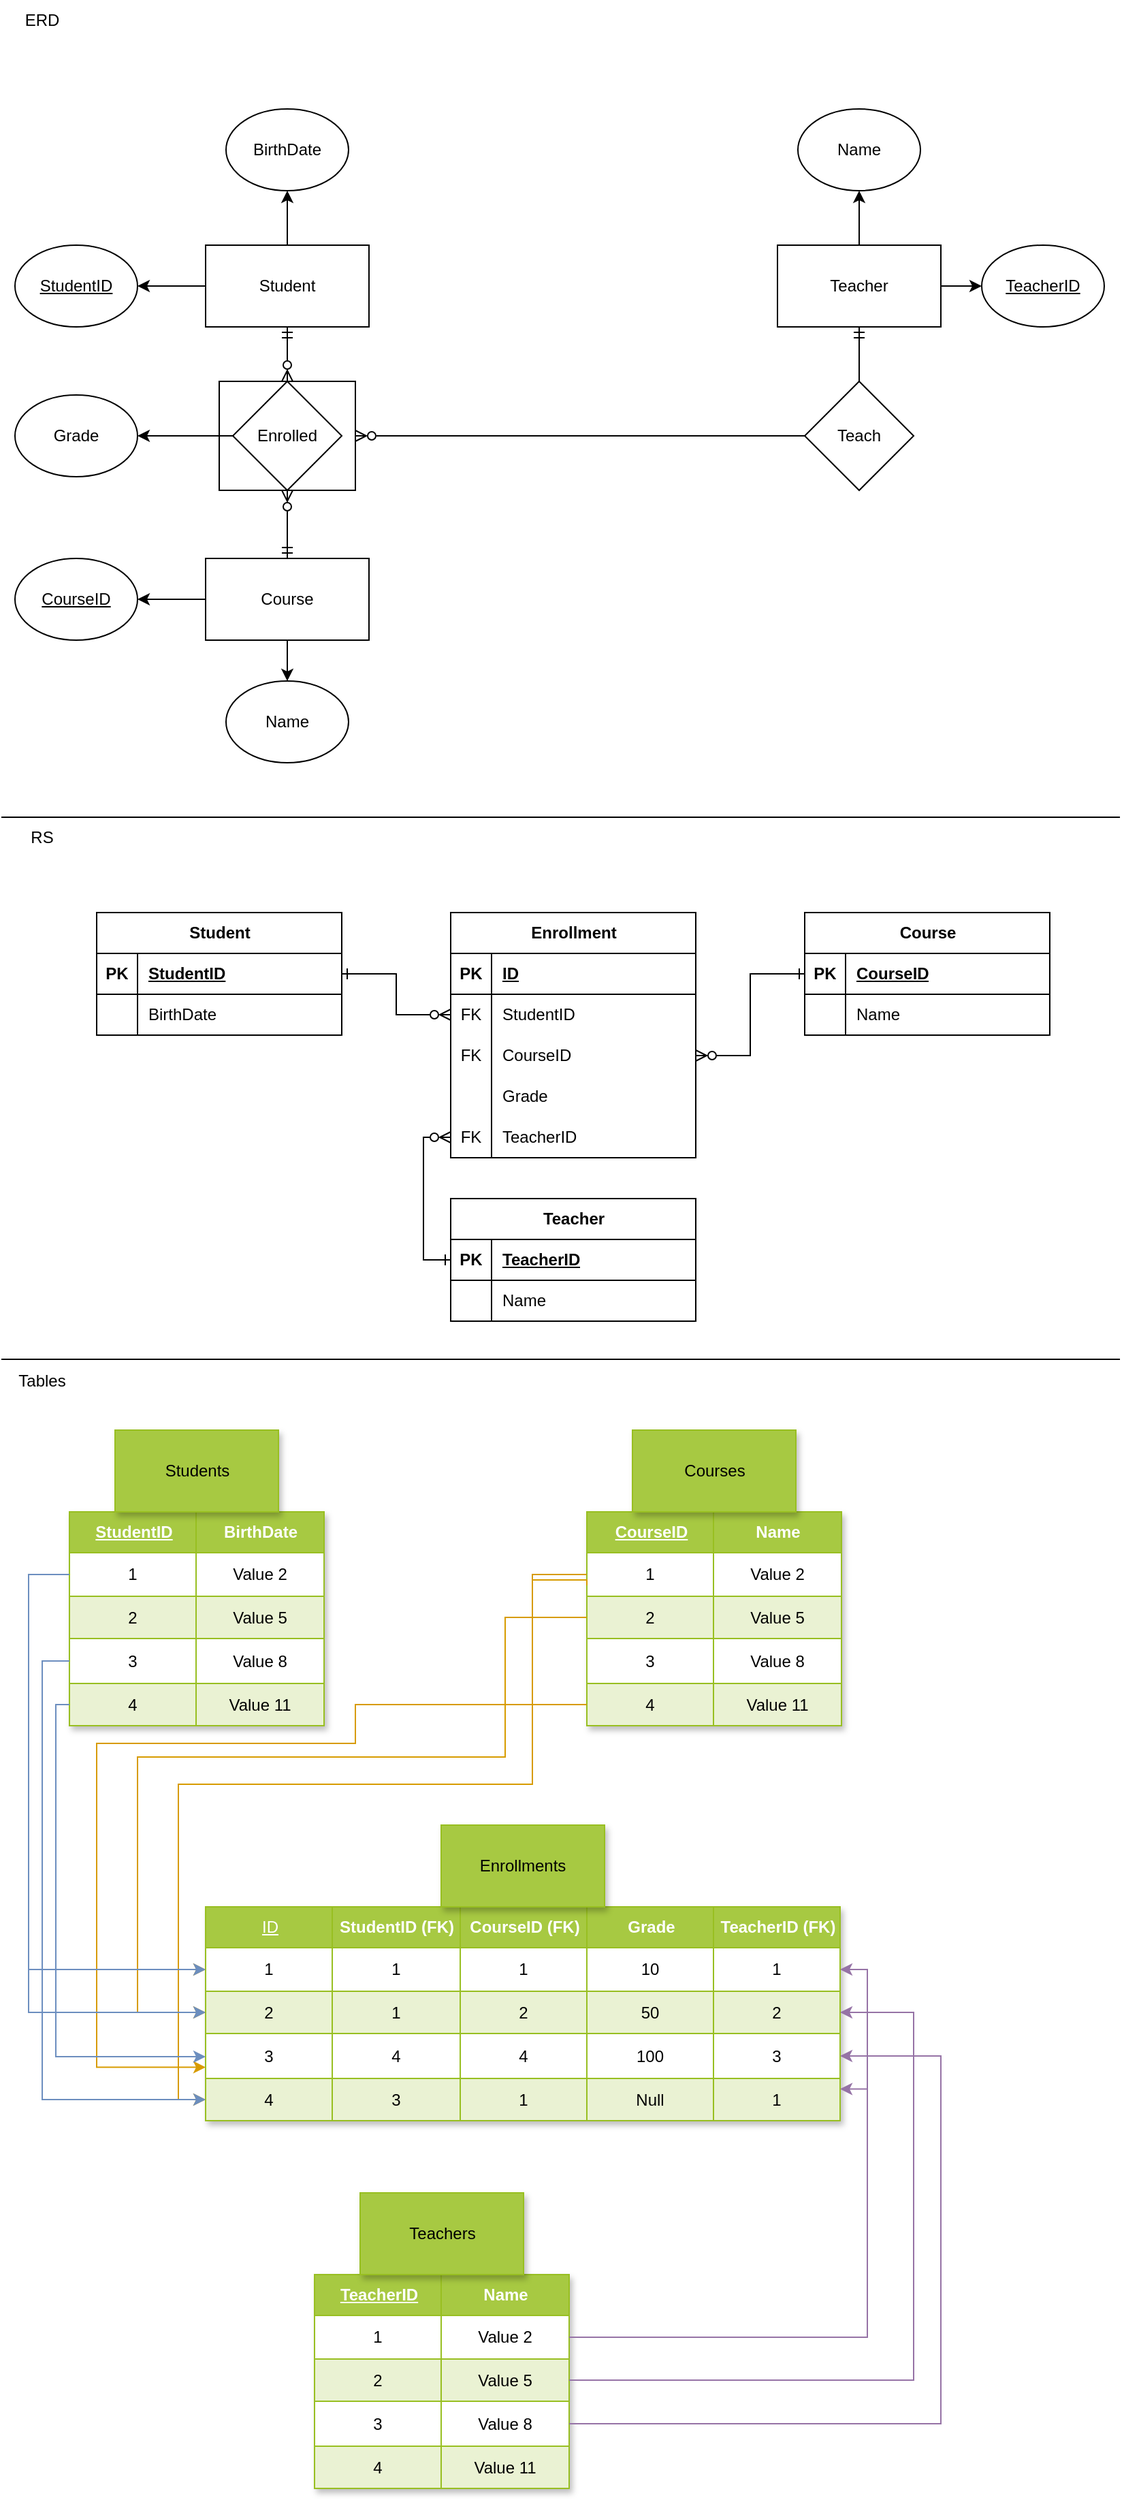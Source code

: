 <mxfile version="24.8.1">
  <diagram name="Page-1" id="i2yK9FljDDNBqTApIz3o">
    <mxGraphModel dx="1750" dy="950" grid="1" gridSize="10" guides="1" tooltips="1" connect="1" arrows="1" fold="1" page="1" pageScale="1" pageWidth="827" pageHeight="1169" math="0" shadow="0">
      <root>
        <mxCell id="0" />
        <mxCell id="1" parent="0" />
        <mxCell id="76QTgGwpYq9l9VvrMHTE-27" value="" style="edgeStyle=orthogonalEdgeStyle;rounded=0;orthogonalLoop=1;jettySize=auto;html=1;endArrow=none;endFill=0;startArrow=ERzeroToMany;startFill=0;" edge="1" parent="1" source="76QTgGwpYq9l9VvrMHTE-22" target="76QTgGwpYq9l9VvrMHTE-26">
          <mxGeometry relative="1" as="geometry" />
        </mxCell>
        <mxCell id="76QTgGwpYq9l9VvrMHTE-22" value="" style="rounded=0;whiteSpace=wrap;html=1;" vertex="1" parent="1">
          <mxGeometry x="160" y="280" width="100" height="80" as="geometry" />
        </mxCell>
        <mxCell id="76QTgGwpYq9l9VvrMHTE-19" value="" style="edgeStyle=orthogonalEdgeStyle;rounded=0;orthogonalLoop=1;jettySize=auto;html=1;endArrow=ERzeroToMany;endFill=0;startArrow=ERmandOne;startFill=0;" edge="1" parent="1" source="76QTgGwpYq9l9VvrMHTE-9" target="76QTgGwpYq9l9VvrMHTE-18">
          <mxGeometry relative="1" as="geometry">
            <Array as="points">
              <mxPoint x="210" y="260" />
              <mxPoint x="210" y="260" />
            </Array>
          </mxGeometry>
        </mxCell>
        <mxCell id="76QTgGwpYq9l9VvrMHTE-30" style="edgeStyle=orthogonalEdgeStyle;rounded=0;orthogonalLoop=1;jettySize=auto;html=1;entryX=0.5;entryY=1;entryDx=0;entryDy=0;" edge="1" parent="1" source="76QTgGwpYq9l9VvrMHTE-9" target="76QTgGwpYq9l9VvrMHTE-29">
          <mxGeometry relative="1" as="geometry" />
        </mxCell>
        <mxCell id="76QTgGwpYq9l9VvrMHTE-32" style="edgeStyle=orthogonalEdgeStyle;rounded=0;orthogonalLoop=1;jettySize=auto;html=1;entryX=1;entryY=0.5;entryDx=0;entryDy=0;" edge="1" parent="1" source="76QTgGwpYq9l9VvrMHTE-9" target="76QTgGwpYq9l9VvrMHTE-31">
          <mxGeometry relative="1" as="geometry" />
        </mxCell>
        <mxCell id="76QTgGwpYq9l9VvrMHTE-9" value="Student" style="rounded=0;whiteSpace=wrap;html=1;" vertex="1" parent="1">
          <mxGeometry x="150" y="180" width="120" height="60" as="geometry" />
        </mxCell>
        <mxCell id="76QTgGwpYq9l9VvrMHTE-10" value="ERD" style="text;html=1;align=center;verticalAlign=middle;whiteSpace=wrap;rounded=0;" vertex="1" parent="1">
          <mxGeometry width="60" height="30" as="geometry" />
        </mxCell>
        <mxCell id="76QTgGwpYq9l9VvrMHTE-38" style="edgeStyle=orthogonalEdgeStyle;rounded=0;orthogonalLoop=1;jettySize=auto;html=1;entryX=0.5;entryY=1;entryDx=0;entryDy=0;" edge="1" parent="1" source="76QTgGwpYq9l9VvrMHTE-15" target="76QTgGwpYq9l9VvrMHTE-37">
          <mxGeometry relative="1" as="geometry" />
        </mxCell>
        <mxCell id="76QTgGwpYq9l9VvrMHTE-40" style="edgeStyle=orthogonalEdgeStyle;rounded=0;orthogonalLoop=1;jettySize=auto;html=1;entryX=0;entryY=0.5;entryDx=0;entryDy=0;" edge="1" parent="1" source="76QTgGwpYq9l9VvrMHTE-15" target="76QTgGwpYq9l9VvrMHTE-39">
          <mxGeometry relative="1" as="geometry" />
        </mxCell>
        <mxCell id="76QTgGwpYq9l9VvrMHTE-15" value="Teacher" style="rounded=0;whiteSpace=wrap;html=1;" vertex="1" parent="1">
          <mxGeometry x="570" y="180" width="120" height="60" as="geometry" />
        </mxCell>
        <mxCell id="76QTgGwpYq9l9VvrMHTE-34" style="edgeStyle=orthogonalEdgeStyle;rounded=0;orthogonalLoop=1;jettySize=auto;html=1;entryX=1;entryY=0.5;entryDx=0;entryDy=0;" edge="1" parent="1" source="76QTgGwpYq9l9VvrMHTE-16" target="76QTgGwpYq9l9VvrMHTE-33">
          <mxGeometry relative="1" as="geometry" />
        </mxCell>
        <mxCell id="76QTgGwpYq9l9VvrMHTE-36" style="edgeStyle=orthogonalEdgeStyle;rounded=0;orthogonalLoop=1;jettySize=auto;html=1;entryX=0.5;entryY=0;entryDx=0;entryDy=0;" edge="1" parent="1" source="76QTgGwpYq9l9VvrMHTE-16" target="76QTgGwpYq9l9VvrMHTE-35">
          <mxGeometry relative="1" as="geometry" />
        </mxCell>
        <mxCell id="76QTgGwpYq9l9VvrMHTE-16" value="Course" style="rounded=0;whiteSpace=wrap;html=1;" vertex="1" parent="1">
          <mxGeometry x="150" y="410" width="120" height="60" as="geometry" />
        </mxCell>
        <mxCell id="76QTgGwpYq9l9VvrMHTE-20" style="edgeStyle=orthogonalEdgeStyle;rounded=0;orthogonalLoop=1;jettySize=auto;html=1;entryX=0.5;entryY=0;entryDx=0;entryDy=0;endArrow=ERmandOne;endFill=0;startArrow=ERzeroToMany;startFill=0;" edge="1" parent="1" source="76QTgGwpYq9l9VvrMHTE-18" target="76QTgGwpYq9l9VvrMHTE-16">
          <mxGeometry relative="1" as="geometry" />
        </mxCell>
        <mxCell id="76QTgGwpYq9l9VvrMHTE-98" style="edgeStyle=orthogonalEdgeStyle;rounded=0;orthogonalLoop=1;jettySize=auto;html=1;entryX=1;entryY=0.5;entryDx=0;entryDy=0;" edge="1" parent="1" source="76QTgGwpYq9l9VvrMHTE-18" target="76QTgGwpYq9l9VvrMHTE-97">
          <mxGeometry relative="1" as="geometry" />
        </mxCell>
        <mxCell id="76QTgGwpYq9l9VvrMHTE-18" value="Enrolled" style="rhombus;whiteSpace=wrap;html=1;rounded=0;shadow=0;perimeterSpacing=0;" vertex="1" parent="1">
          <mxGeometry x="170" y="280" width="80" height="80" as="geometry" />
        </mxCell>
        <mxCell id="76QTgGwpYq9l9VvrMHTE-28" style="edgeStyle=orthogonalEdgeStyle;rounded=0;orthogonalLoop=1;jettySize=auto;html=1;endArrow=ERmandOne;endFill=0;" edge="1" parent="1" source="76QTgGwpYq9l9VvrMHTE-26" target="76QTgGwpYq9l9VvrMHTE-15">
          <mxGeometry relative="1" as="geometry" />
        </mxCell>
        <mxCell id="76QTgGwpYq9l9VvrMHTE-26" value="Teach" style="rhombus;whiteSpace=wrap;html=1;rounded=0;" vertex="1" parent="1">
          <mxGeometry x="590" y="280" width="80" height="80" as="geometry" />
        </mxCell>
        <mxCell id="76QTgGwpYq9l9VvrMHTE-29" value="BirthDate" style="ellipse;whiteSpace=wrap;html=1;" vertex="1" parent="1">
          <mxGeometry x="165" y="80" width="90" height="60" as="geometry" />
        </mxCell>
        <mxCell id="76QTgGwpYq9l9VvrMHTE-31" value="StudentID" style="ellipse;whiteSpace=wrap;html=1;fontStyle=4" vertex="1" parent="1">
          <mxGeometry x="10" y="180" width="90" height="60" as="geometry" />
        </mxCell>
        <mxCell id="76QTgGwpYq9l9VvrMHTE-33" value="CourseID" style="ellipse;whiteSpace=wrap;html=1;fontStyle=4" vertex="1" parent="1">
          <mxGeometry x="10" y="410" width="90" height="60" as="geometry" />
        </mxCell>
        <mxCell id="76QTgGwpYq9l9VvrMHTE-35" value="Name" style="ellipse;whiteSpace=wrap;html=1;" vertex="1" parent="1">
          <mxGeometry x="165" y="500" width="90" height="60" as="geometry" />
        </mxCell>
        <mxCell id="76QTgGwpYq9l9VvrMHTE-37" value="Name" style="ellipse;whiteSpace=wrap;html=1;" vertex="1" parent="1">
          <mxGeometry x="585" y="80" width="90" height="60" as="geometry" />
        </mxCell>
        <mxCell id="76QTgGwpYq9l9VvrMHTE-39" value="TeacherID" style="ellipse;whiteSpace=wrap;html=1;fontStyle=4" vertex="1" parent="1">
          <mxGeometry x="720" y="180" width="90" height="60" as="geometry" />
        </mxCell>
        <mxCell id="76QTgGwpYq9l9VvrMHTE-41" value="" style="endArrow=none;html=1;rounded=0;" edge="1" parent="1">
          <mxGeometry width="50" height="50" relative="1" as="geometry">
            <mxPoint y="600" as="sourcePoint" />
            <mxPoint x="821.524" y="600" as="targetPoint" />
          </mxGeometry>
        </mxCell>
        <mxCell id="76QTgGwpYq9l9VvrMHTE-44" value="RS" style="text;html=1;align=center;verticalAlign=middle;whiteSpace=wrap;rounded=0;" vertex="1" parent="1">
          <mxGeometry y="600" width="60" height="30" as="geometry" />
        </mxCell>
        <mxCell id="76QTgGwpYq9l9VvrMHTE-99" style="edgeStyle=orthogonalEdgeStyle;rounded=0;orthogonalLoop=1;jettySize=auto;html=1;entryX=0;entryY=0.5;entryDx=0;entryDy=0;endArrow=ERzeroToMany;endFill=0;startArrow=ERone;startFill=0;" edge="1" parent="1" source="76QTgGwpYq9l9VvrMHTE-45" target="76QTgGwpYq9l9VvrMHTE-75">
          <mxGeometry relative="1" as="geometry" />
        </mxCell>
        <mxCell id="76QTgGwpYq9l9VvrMHTE-45" value="Student&lt;span style=&quot;color: rgba(0, 0, 0, 0); font-family: monospace; font-size: 0px; font-weight: 400; text-align: start;&quot;&gt;%3CmxGraphModel%3E%3Croot%3E%3CmxCell%20id%3D%220%22%2F%3E%3CmxCell%20id%3D%221%22%20parent%3D%220%22%2F%3E%3CmxCell%20id%3D%222%22%20value%3D%22StudentID%22%20style%3D%22ellipse%3BwhiteSpace%3Dwrap%3Bhtml%3D1%3BfontStyle%3D4%22%20vertex%3D%221%22%20parent%3D%221%22%3E%3CmxGeometry%20x%3D%2210%22%20y%3D%22180%22%20width%3D%2290%22%20height%3D%2260%22%20as%3D%22geometry%22%2F%3E%3C%2FmxCell%3E%3C%2Froot%3E%3C%2FmxGraphModel%3E&lt;/span&gt;" style="shape=table;startSize=30;container=1;collapsible=1;childLayout=tableLayout;fixedRows=1;rowLines=0;fontStyle=1;align=center;resizeLast=1;html=1;" vertex="1" parent="1">
          <mxGeometry x="70" y="670" width="180" height="90" as="geometry" />
        </mxCell>
        <mxCell id="76QTgGwpYq9l9VvrMHTE-46" value="" style="shape=tableRow;horizontal=0;startSize=0;swimlaneHead=0;swimlaneBody=0;fillColor=none;collapsible=0;dropTarget=0;points=[[0,0.5],[1,0.5]];portConstraint=eastwest;top=0;left=0;right=0;bottom=1;" vertex="1" parent="76QTgGwpYq9l9VvrMHTE-45">
          <mxGeometry y="30" width="180" height="30" as="geometry" />
        </mxCell>
        <mxCell id="76QTgGwpYq9l9VvrMHTE-47" value="PK" style="shape=partialRectangle;connectable=0;fillColor=none;top=0;left=0;bottom=0;right=0;fontStyle=1;overflow=hidden;whiteSpace=wrap;html=1;" vertex="1" parent="76QTgGwpYq9l9VvrMHTE-46">
          <mxGeometry width="30" height="30" as="geometry">
            <mxRectangle width="30" height="30" as="alternateBounds" />
          </mxGeometry>
        </mxCell>
        <mxCell id="76QTgGwpYq9l9VvrMHTE-48" value="StudentID" style="shape=partialRectangle;connectable=0;fillColor=none;top=0;left=0;bottom=0;right=0;align=left;spacingLeft=6;fontStyle=5;overflow=hidden;whiteSpace=wrap;html=1;" vertex="1" parent="76QTgGwpYq9l9VvrMHTE-46">
          <mxGeometry x="30" width="150" height="30" as="geometry">
            <mxRectangle width="150" height="30" as="alternateBounds" />
          </mxGeometry>
        </mxCell>
        <mxCell id="76QTgGwpYq9l9VvrMHTE-49" value="" style="shape=tableRow;horizontal=0;startSize=0;swimlaneHead=0;swimlaneBody=0;fillColor=none;collapsible=0;dropTarget=0;points=[[0,0.5],[1,0.5]];portConstraint=eastwest;top=0;left=0;right=0;bottom=0;" vertex="1" parent="76QTgGwpYq9l9VvrMHTE-45">
          <mxGeometry y="60" width="180" height="30" as="geometry" />
        </mxCell>
        <mxCell id="76QTgGwpYq9l9VvrMHTE-50" value="" style="shape=partialRectangle;connectable=0;fillColor=none;top=0;left=0;bottom=0;right=0;editable=1;overflow=hidden;whiteSpace=wrap;html=1;" vertex="1" parent="76QTgGwpYq9l9VvrMHTE-49">
          <mxGeometry width="30" height="30" as="geometry">
            <mxRectangle width="30" height="30" as="alternateBounds" />
          </mxGeometry>
        </mxCell>
        <mxCell id="76QTgGwpYq9l9VvrMHTE-51" value="BirthDate" style="shape=partialRectangle;connectable=0;fillColor=none;top=0;left=0;bottom=0;right=0;align=left;spacingLeft=6;overflow=hidden;whiteSpace=wrap;html=1;" vertex="1" parent="76QTgGwpYq9l9VvrMHTE-49">
          <mxGeometry x="30" width="150" height="30" as="geometry">
            <mxRectangle width="150" height="30" as="alternateBounds" />
          </mxGeometry>
        </mxCell>
        <mxCell id="76QTgGwpYq9l9VvrMHTE-58" value="Teacher" style="shape=table;startSize=30;container=1;collapsible=1;childLayout=tableLayout;fixedRows=1;rowLines=0;fontStyle=1;align=center;resizeLast=1;html=1;" vertex="1" parent="1">
          <mxGeometry x="330" y="880" width="180" height="90" as="geometry" />
        </mxCell>
        <mxCell id="76QTgGwpYq9l9VvrMHTE-59" value="" style="shape=tableRow;horizontal=0;startSize=0;swimlaneHead=0;swimlaneBody=0;fillColor=none;collapsible=0;dropTarget=0;points=[[0,0.5],[1,0.5]];portConstraint=eastwest;top=0;left=0;right=0;bottom=1;" vertex="1" parent="76QTgGwpYq9l9VvrMHTE-58">
          <mxGeometry y="30" width="180" height="30" as="geometry" />
        </mxCell>
        <mxCell id="76QTgGwpYq9l9VvrMHTE-60" value="PK" style="shape=partialRectangle;connectable=0;fillColor=none;top=0;left=0;bottom=0;right=0;fontStyle=1;overflow=hidden;whiteSpace=wrap;html=1;" vertex="1" parent="76QTgGwpYq9l9VvrMHTE-59">
          <mxGeometry width="30" height="30" as="geometry">
            <mxRectangle width="30" height="30" as="alternateBounds" />
          </mxGeometry>
        </mxCell>
        <mxCell id="76QTgGwpYq9l9VvrMHTE-61" value="TeacherID" style="shape=partialRectangle;connectable=0;fillColor=none;top=0;left=0;bottom=0;right=0;align=left;spacingLeft=6;fontStyle=5;overflow=hidden;whiteSpace=wrap;html=1;" vertex="1" parent="76QTgGwpYq9l9VvrMHTE-59">
          <mxGeometry x="30" width="150" height="30" as="geometry">
            <mxRectangle width="150" height="30" as="alternateBounds" />
          </mxGeometry>
        </mxCell>
        <mxCell id="76QTgGwpYq9l9VvrMHTE-62" value="" style="shape=tableRow;horizontal=0;startSize=0;swimlaneHead=0;swimlaneBody=0;fillColor=none;collapsible=0;dropTarget=0;points=[[0,0.5],[1,0.5]];portConstraint=eastwest;top=0;left=0;right=0;bottom=0;" vertex="1" parent="76QTgGwpYq9l9VvrMHTE-58">
          <mxGeometry y="60" width="180" height="30" as="geometry" />
        </mxCell>
        <mxCell id="76QTgGwpYq9l9VvrMHTE-63" value="" style="shape=partialRectangle;connectable=0;fillColor=none;top=0;left=0;bottom=0;right=0;editable=1;overflow=hidden;whiteSpace=wrap;html=1;" vertex="1" parent="76QTgGwpYq9l9VvrMHTE-62">
          <mxGeometry width="30" height="30" as="geometry">
            <mxRectangle width="30" height="30" as="alternateBounds" />
          </mxGeometry>
        </mxCell>
        <mxCell id="76QTgGwpYq9l9VvrMHTE-64" value="Name" style="shape=partialRectangle;connectable=0;fillColor=none;top=0;left=0;bottom=0;right=0;align=left;spacingLeft=6;overflow=hidden;whiteSpace=wrap;html=1;" vertex="1" parent="76QTgGwpYq9l9VvrMHTE-62">
          <mxGeometry x="30" width="150" height="30" as="geometry">
            <mxRectangle width="150" height="30" as="alternateBounds" />
          </mxGeometry>
        </mxCell>
        <mxCell id="76QTgGwpYq9l9VvrMHTE-71" value="Enrollment" style="shape=table;startSize=30;container=1;collapsible=1;childLayout=tableLayout;fixedRows=1;rowLines=0;fontStyle=1;align=center;resizeLast=1;html=1;" vertex="1" parent="1">
          <mxGeometry x="330" y="670" width="180" height="180" as="geometry" />
        </mxCell>
        <mxCell id="76QTgGwpYq9l9VvrMHTE-72" value="" style="shape=tableRow;horizontal=0;startSize=0;swimlaneHead=0;swimlaneBody=0;fillColor=none;collapsible=0;dropTarget=0;points=[[0,0.5],[1,0.5]];portConstraint=eastwest;top=0;left=0;right=0;bottom=1;" vertex="1" parent="76QTgGwpYq9l9VvrMHTE-71">
          <mxGeometry y="30" width="180" height="30" as="geometry" />
        </mxCell>
        <mxCell id="76QTgGwpYq9l9VvrMHTE-73" value="PK" style="shape=partialRectangle;connectable=0;fillColor=none;top=0;left=0;bottom=0;right=0;fontStyle=1;overflow=hidden;whiteSpace=wrap;html=1;" vertex="1" parent="76QTgGwpYq9l9VvrMHTE-72">
          <mxGeometry width="30" height="30" as="geometry">
            <mxRectangle width="30" height="30" as="alternateBounds" />
          </mxGeometry>
        </mxCell>
        <mxCell id="76QTgGwpYq9l9VvrMHTE-74" value="ID" style="shape=partialRectangle;connectable=0;fillColor=none;top=0;left=0;bottom=0;right=0;align=left;spacingLeft=6;fontStyle=5;overflow=hidden;whiteSpace=wrap;html=1;" vertex="1" parent="76QTgGwpYq9l9VvrMHTE-72">
          <mxGeometry x="30" width="150" height="30" as="geometry">
            <mxRectangle width="150" height="30" as="alternateBounds" />
          </mxGeometry>
        </mxCell>
        <mxCell id="76QTgGwpYq9l9VvrMHTE-75" value="" style="shape=tableRow;horizontal=0;startSize=0;swimlaneHead=0;swimlaneBody=0;fillColor=none;collapsible=0;dropTarget=0;points=[[0,0.5],[1,0.5]];portConstraint=eastwest;top=0;left=0;right=0;bottom=0;" vertex="1" parent="76QTgGwpYq9l9VvrMHTE-71">
          <mxGeometry y="60" width="180" height="30" as="geometry" />
        </mxCell>
        <mxCell id="76QTgGwpYq9l9VvrMHTE-76" value="FK" style="shape=partialRectangle;connectable=0;fillColor=none;top=0;left=0;bottom=0;right=0;editable=1;overflow=hidden;whiteSpace=wrap;html=1;" vertex="1" parent="76QTgGwpYq9l9VvrMHTE-75">
          <mxGeometry width="30" height="30" as="geometry">
            <mxRectangle width="30" height="30" as="alternateBounds" />
          </mxGeometry>
        </mxCell>
        <mxCell id="76QTgGwpYq9l9VvrMHTE-77" value="StudentID" style="shape=partialRectangle;connectable=0;fillColor=none;top=0;left=0;bottom=0;right=0;align=left;spacingLeft=6;overflow=hidden;whiteSpace=wrap;html=1;" vertex="1" parent="76QTgGwpYq9l9VvrMHTE-75">
          <mxGeometry x="30" width="150" height="30" as="geometry">
            <mxRectangle width="150" height="30" as="alternateBounds" />
          </mxGeometry>
        </mxCell>
        <mxCell id="76QTgGwpYq9l9VvrMHTE-78" value="" style="shape=tableRow;horizontal=0;startSize=0;swimlaneHead=0;swimlaneBody=0;fillColor=none;collapsible=0;dropTarget=0;points=[[0,0.5],[1,0.5]];portConstraint=eastwest;top=0;left=0;right=0;bottom=0;" vertex="1" parent="76QTgGwpYq9l9VvrMHTE-71">
          <mxGeometry y="90" width="180" height="30" as="geometry" />
        </mxCell>
        <mxCell id="76QTgGwpYq9l9VvrMHTE-79" value="FK" style="shape=partialRectangle;connectable=0;fillColor=none;top=0;left=0;bottom=0;right=0;editable=1;overflow=hidden;whiteSpace=wrap;html=1;" vertex="1" parent="76QTgGwpYq9l9VvrMHTE-78">
          <mxGeometry width="30" height="30" as="geometry">
            <mxRectangle width="30" height="30" as="alternateBounds" />
          </mxGeometry>
        </mxCell>
        <mxCell id="76QTgGwpYq9l9VvrMHTE-80" value="CourseID" style="shape=partialRectangle;connectable=0;fillColor=none;top=0;left=0;bottom=0;right=0;align=left;spacingLeft=6;overflow=hidden;whiteSpace=wrap;html=1;" vertex="1" parent="76QTgGwpYq9l9VvrMHTE-78">
          <mxGeometry x="30" width="150" height="30" as="geometry">
            <mxRectangle width="150" height="30" as="alternateBounds" />
          </mxGeometry>
        </mxCell>
        <mxCell id="76QTgGwpYq9l9VvrMHTE-81" value="" style="shape=tableRow;horizontal=0;startSize=0;swimlaneHead=0;swimlaneBody=0;fillColor=none;collapsible=0;dropTarget=0;points=[[0,0.5],[1,0.5]];portConstraint=eastwest;top=0;left=0;right=0;bottom=0;" vertex="1" parent="76QTgGwpYq9l9VvrMHTE-71">
          <mxGeometry y="120" width="180" height="30" as="geometry" />
        </mxCell>
        <mxCell id="76QTgGwpYq9l9VvrMHTE-82" value="" style="shape=partialRectangle;connectable=0;fillColor=none;top=0;left=0;bottom=0;right=0;editable=1;overflow=hidden;whiteSpace=wrap;html=1;" vertex="1" parent="76QTgGwpYq9l9VvrMHTE-81">
          <mxGeometry width="30" height="30" as="geometry">
            <mxRectangle width="30" height="30" as="alternateBounds" />
          </mxGeometry>
        </mxCell>
        <mxCell id="76QTgGwpYq9l9VvrMHTE-83" value="Grade" style="shape=partialRectangle;connectable=0;fillColor=none;top=0;left=0;bottom=0;right=0;align=left;spacingLeft=6;overflow=hidden;whiteSpace=wrap;html=1;" vertex="1" parent="76QTgGwpYq9l9VvrMHTE-81">
          <mxGeometry x="30" width="150" height="30" as="geometry">
            <mxRectangle width="150" height="30" as="alternateBounds" />
          </mxGeometry>
        </mxCell>
        <mxCell id="76QTgGwpYq9l9VvrMHTE-101" style="shape=tableRow;horizontal=0;startSize=0;swimlaneHead=0;swimlaneBody=0;fillColor=none;collapsible=0;dropTarget=0;points=[[0,0.5],[1,0.5]];portConstraint=eastwest;top=0;left=0;right=0;bottom=0;" vertex="1" parent="76QTgGwpYq9l9VvrMHTE-71">
          <mxGeometry y="150" width="180" height="30" as="geometry" />
        </mxCell>
        <mxCell id="76QTgGwpYq9l9VvrMHTE-102" value="FK" style="shape=partialRectangle;connectable=0;fillColor=none;top=0;left=0;bottom=0;right=0;editable=1;overflow=hidden;whiteSpace=wrap;html=1;" vertex="1" parent="76QTgGwpYq9l9VvrMHTE-101">
          <mxGeometry width="30" height="30" as="geometry">
            <mxRectangle width="30" height="30" as="alternateBounds" />
          </mxGeometry>
        </mxCell>
        <mxCell id="76QTgGwpYq9l9VvrMHTE-103" value="TeacherID" style="shape=partialRectangle;connectable=0;fillColor=none;top=0;left=0;bottom=0;right=0;align=left;spacingLeft=6;overflow=hidden;whiteSpace=wrap;html=1;" vertex="1" parent="76QTgGwpYq9l9VvrMHTE-101">
          <mxGeometry x="30" width="150" height="30" as="geometry">
            <mxRectangle width="150" height="30" as="alternateBounds" />
          </mxGeometry>
        </mxCell>
        <mxCell id="76QTgGwpYq9l9VvrMHTE-84" value="Course" style="shape=table;startSize=30;container=1;collapsible=1;childLayout=tableLayout;fixedRows=1;rowLines=0;fontStyle=1;align=center;resizeLast=1;html=1;" vertex="1" parent="1">
          <mxGeometry x="590" y="670" width="180" height="90" as="geometry" />
        </mxCell>
        <mxCell id="76QTgGwpYq9l9VvrMHTE-85" value="" style="shape=tableRow;horizontal=0;startSize=0;swimlaneHead=0;swimlaneBody=0;fillColor=none;collapsible=0;dropTarget=0;points=[[0,0.5],[1,0.5]];portConstraint=eastwest;top=0;left=0;right=0;bottom=1;" vertex="1" parent="76QTgGwpYq9l9VvrMHTE-84">
          <mxGeometry y="30" width="180" height="30" as="geometry" />
        </mxCell>
        <mxCell id="76QTgGwpYq9l9VvrMHTE-86" value="PK" style="shape=partialRectangle;connectable=0;fillColor=none;top=0;left=0;bottom=0;right=0;fontStyle=1;overflow=hidden;whiteSpace=wrap;html=1;" vertex="1" parent="76QTgGwpYq9l9VvrMHTE-85">
          <mxGeometry width="30" height="30" as="geometry">
            <mxRectangle width="30" height="30" as="alternateBounds" />
          </mxGeometry>
        </mxCell>
        <mxCell id="76QTgGwpYq9l9VvrMHTE-87" value="CourseID" style="shape=partialRectangle;connectable=0;fillColor=none;top=0;left=0;bottom=0;right=0;align=left;spacingLeft=6;fontStyle=5;overflow=hidden;whiteSpace=wrap;html=1;" vertex="1" parent="76QTgGwpYq9l9VvrMHTE-85">
          <mxGeometry x="30" width="150" height="30" as="geometry">
            <mxRectangle width="150" height="30" as="alternateBounds" />
          </mxGeometry>
        </mxCell>
        <mxCell id="76QTgGwpYq9l9VvrMHTE-88" value="" style="shape=tableRow;horizontal=0;startSize=0;swimlaneHead=0;swimlaneBody=0;fillColor=none;collapsible=0;dropTarget=0;points=[[0,0.5],[1,0.5]];portConstraint=eastwest;top=0;left=0;right=0;bottom=0;" vertex="1" parent="76QTgGwpYq9l9VvrMHTE-84">
          <mxGeometry y="60" width="180" height="30" as="geometry" />
        </mxCell>
        <mxCell id="76QTgGwpYq9l9VvrMHTE-89" value="" style="shape=partialRectangle;connectable=0;fillColor=none;top=0;left=0;bottom=0;right=0;editable=1;overflow=hidden;whiteSpace=wrap;html=1;" vertex="1" parent="76QTgGwpYq9l9VvrMHTE-88">
          <mxGeometry width="30" height="30" as="geometry">
            <mxRectangle width="30" height="30" as="alternateBounds" />
          </mxGeometry>
        </mxCell>
        <mxCell id="76QTgGwpYq9l9VvrMHTE-90" value="Name" style="shape=partialRectangle;connectable=0;fillColor=none;top=0;left=0;bottom=0;right=0;align=left;spacingLeft=6;overflow=hidden;whiteSpace=wrap;html=1;" vertex="1" parent="76QTgGwpYq9l9VvrMHTE-88">
          <mxGeometry x="30" width="150" height="30" as="geometry">
            <mxRectangle width="150" height="30" as="alternateBounds" />
          </mxGeometry>
        </mxCell>
        <mxCell id="76QTgGwpYq9l9VvrMHTE-97" value="Grade" style="ellipse;whiteSpace=wrap;html=1;" vertex="1" parent="1">
          <mxGeometry x="10" y="290" width="90" height="60" as="geometry" />
        </mxCell>
        <mxCell id="76QTgGwpYq9l9VvrMHTE-100" style="edgeStyle=orthogonalEdgeStyle;rounded=0;orthogonalLoop=1;jettySize=auto;html=1;entryX=0;entryY=0.5;entryDx=0;entryDy=0;startArrow=ERzeroToMany;startFill=0;endArrow=ERone;endFill=0;" edge="1" parent="1" source="76QTgGwpYq9l9VvrMHTE-78" target="76QTgGwpYq9l9VvrMHTE-85">
          <mxGeometry relative="1" as="geometry" />
        </mxCell>
        <mxCell id="76QTgGwpYq9l9VvrMHTE-109" style="edgeStyle=orthogonalEdgeStyle;rounded=0;orthogonalLoop=1;jettySize=auto;html=1;entryX=0;entryY=0.5;entryDx=0;entryDy=0;startArrow=ERone;startFill=0;endArrow=ERzeroToMany;endFill=0;" edge="1" parent="1" source="76QTgGwpYq9l9VvrMHTE-59" target="76QTgGwpYq9l9VvrMHTE-101">
          <mxGeometry relative="1" as="geometry" />
        </mxCell>
        <mxCell id="76QTgGwpYq9l9VvrMHTE-110" value="" style="endArrow=none;html=1;rounded=0;" edge="1" parent="1">
          <mxGeometry width="50" height="50" relative="1" as="geometry">
            <mxPoint y="998" as="sourcePoint" />
            <mxPoint x="821.524" y="998" as="targetPoint" />
          </mxGeometry>
        </mxCell>
        <mxCell id="76QTgGwpYq9l9VvrMHTE-138" value="" style="edgeStyle=orthogonalEdgeStyle;rounded=0;orthogonalLoop=1;jettySize=auto;html=1;" edge="1" parent="1" source="76QTgGwpYq9l9VvrMHTE-111" target="76QTgGwpYq9l9VvrMHTE-137">
          <mxGeometry relative="1" as="geometry" />
        </mxCell>
        <mxCell id="76QTgGwpYq9l9VvrMHTE-111" value="1" style="childLayout=tableLayout;recursiveResize=0;strokeColor=#98bf21;fillColor=#A7C942;shadow=1;" vertex="1" parent="1">
          <mxGeometry x="50" y="1110" width="187" height="157" as="geometry" />
        </mxCell>
        <mxCell id="76QTgGwpYq9l9VvrMHTE-112" style="shape=tableRow;horizontal=0;startSize=0;swimlaneHead=0;swimlaneBody=0;top=0;left=0;bottom=0;right=0;dropTarget=0;collapsible=0;recursiveResize=0;expand=0;fontStyle=0;strokeColor=inherit;fillColor=#ffffff;" vertex="1" parent="76QTgGwpYq9l9VvrMHTE-111">
          <mxGeometry width="187" height="30" as="geometry" />
        </mxCell>
        <mxCell id="76QTgGwpYq9l9VvrMHTE-113" value="&lt;u&gt;StudentID&lt;/u&gt;" style="connectable=0;recursiveResize=0;strokeColor=inherit;fillColor=#A7C942;align=center;fontStyle=1;fontColor=#FFFFFF;html=1;" vertex="1" parent="76QTgGwpYq9l9VvrMHTE-112">
          <mxGeometry width="93" height="30" as="geometry">
            <mxRectangle width="93" height="30" as="alternateBounds" />
          </mxGeometry>
        </mxCell>
        <mxCell id="76QTgGwpYq9l9VvrMHTE-114" value="BirthDate" style="connectable=0;recursiveResize=0;strokeColor=inherit;fillColor=#A7C942;align=center;fontStyle=1;fontColor=#FFFFFF;html=1;" vertex="1" parent="76QTgGwpYq9l9VvrMHTE-112">
          <mxGeometry x="93" width="94" height="30" as="geometry">
            <mxRectangle width="94" height="30" as="alternateBounds" />
          </mxGeometry>
        </mxCell>
        <mxCell id="76QTgGwpYq9l9VvrMHTE-116" value="" style="shape=tableRow;horizontal=0;startSize=0;swimlaneHead=0;swimlaneBody=0;top=0;left=0;bottom=0;right=0;dropTarget=0;collapsible=0;recursiveResize=0;expand=0;fontStyle=0;strokeColor=inherit;fillColor=#ffffff;" vertex="1" parent="76QTgGwpYq9l9VvrMHTE-111">
          <mxGeometry y="30" width="187" height="32" as="geometry" />
        </mxCell>
        <mxCell id="76QTgGwpYq9l9VvrMHTE-117" value="1" style="connectable=0;recursiveResize=0;strokeColor=inherit;fillColor=inherit;align=center;whiteSpace=wrap;html=1;" vertex="1" parent="76QTgGwpYq9l9VvrMHTE-116">
          <mxGeometry width="93" height="32" as="geometry">
            <mxRectangle width="93" height="32" as="alternateBounds" />
          </mxGeometry>
        </mxCell>
        <mxCell id="76QTgGwpYq9l9VvrMHTE-118" value="Value 2" style="connectable=0;recursiveResize=0;strokeColor=inherit;fillColor=inherit;align=center;whiteSpace=wrap;html=1;" vertex="1" parent="76QTgGwpYq9l9VvrMHTE-116">
          <mxGeometry x="93" width="94" height="32" as="geometry">
            <mxRectangle width="94" height="32" as="alternateBounds" />
          </mxGeometry>
        </mxCell>
        <mxCell id="76QTgGwpYq9l9VvrMHTE-120" value="" style="shape=tableRow;horizontal=0;startSize=0;swimlaneHead=0;swimlaneBody=0;top=0;left=0;bottom=0;right=0;dropTarget=0;collapsible=0;recursiveResize=0;expand=0;fontStyle=1;strokeColor=inherit;fillColor=#EAF2D3;" vertex="1" parent="76QTgGwpYq9l9VvrMHTE-111">
          <mxGeometry y="62" width="187" height="31" as="geometry" />
        </mxCell>
        <mxCell id="76QTgGwpYq9l9VvrMHTE-121" value="2" style="connectable=0;recursiveResize=0;strokeColor=inherit;fillColor=inherit;whiteSpace=wrap;html=1;" vertex="1" parent="76QTgGwpYq9l9VvrMHTE-120">
          <mxGeometry width="93" height="31" as="geometry">
            <mxRectangle width="93" height="31" as="alternateBounds" />
          </mxGeometry>
        </mxCell>
        <mxCell id="76QTgGwpYq9l9VvrMHTE-122" value="Value 5" style="connectable=0;recursiveResize=0;strokeColor=inherit;fillColor=inherit;whiteSpace=wrap;html=1;" vertex="1" parent="76QTgGwpYq9l9VvrMHTE-120">
          <mxGeometry x="93" width="94" height="31" as="geometry">
            <mxRectangle width="94" height="31" as="alternateBounds" />
          </mxGeometry>
        </mxCell>
        <mxCell id="76QTgGwpYq9l9VvrMHTE-124" value="" style="shape=tableRow;horizontal=0;startSize=0;swimlaneHead=0;swimlaneBody=0;top=0;left=0;bottom=0;right=0;dropTarget=0;collapsible=0;recursiveResize=0;expand=0;fontStyle=0;strokeColor=inherit;fillColor=#ffffff;" vertex="1" parent="76QTgGwpYq9l9VvrMHTE-111">
          <mxGeometry y="93" width="187" height="33" as="geometry" />
        </mxCell>
        <mxCell id="76QTgGwpYq9l9VvrMHTE-125" value="3" style="connectable=0;recursiveResize=0;strokeColor=inherit;fillColor=inherit;fontStyle=0;align=center;whiteSpace=wrap;html=1;" vertex="1" parent="76QTgGwpYq9l9VvrMHTE-124">
          <mxGeometry width="93" height="33" as="geometry">
            <mxRectangle width="93" height="33" as="alternateBounds" />
          </mxGeometry>
        </mxCell>
        <mxCell id="76QTgGwpYq9l9VvrMHTE-126" value="Value 8" style="connectable=0;recursiveResize=0;strokeColor=inherit;fillColor=inherit;fontStyle=0;align=center;whiteSpace=wrap;html=1;" vertex="1" parent="76QTgGwpYq9l9VvrMHTE-124">
          <mxGeometry x="93" width="94" height="33" as="geometry">
            <mxRectangle width="94" height="33" as="alternateBounds" />
          </mxGeometry>
        </mxCell>
        <mxCell id="76QTgGwpYq9l9VvrMHTE-128" value="" style="shape=tableRow;horizontal=0;startSize=0;swimlaneHead=0;swimlaneBody=0;top=0;left=0;bottom=0;right=0;dropTarget=0;collapsible=0;recursiveResize=0;expand=0;fontStyle=1;strokeColor=inherit;fillColor=#EAF2D3;" vertex="1" parent="76QTgGwpYq9l9VvrMHTE-111">
          <mxGeometry y="126" width="187" height="31" as="geometry" />
        </mxCell>
        <mxCell id="76QTgGwpYq9l9VvrMHTE-129" value="4" style="connectable=0;recursiveResize=0;strokeColor=inherit;fillColor=inherit;whiteSpace=wrap;html=1;" vertex="1" parent="76QTgGwpYq9l9VvrMHTE-128">
          <mxGeometry width="93" height="31" as="geometry">
            <mxRectangle width="93" height="31" as="alternateBounds" />
          </mxGeometry>
        </mxCell>
        <mxCell id="76QTgGwpYq9l9VvrMHTE-130" value="Value 11" style="connectable=0;recursiveResize=0;strokeColor=inherit;fillColor=inherit;whiteSpace=wrap;html=1;" vertex="1" parent="76QTgGwpYq9l9VvrMHTE-128">
          <mxGeometry x="93" width="94" height="31" as="geometry">
            <mxRectangle width="94" height="31" as="alternateBounds" />
          </mxGeometry>
        </mxCell>
        <mxCell id="76QTgGwpYq9l9VvrMHTE-132" value="Tables" style="text;html=1;align=center;verticalAlign=middle;whiteSpace=wrap;rounded=0;" vertex="1" parent="1">
          <mxGeometry y="999" width="60" height="30" as="geometry" />
        </mxCell>
        <mxCell id="76QTgGwpYq9l9VvrMHTE-137" value="Students" style="whiteSpace=wrap;html=1;fillColor=#A7C942;strokeColor=#98bf21;shadow=1;" vertex="1" parent="1">
          <mxGeometry x="83.5" y="1050" width="120" height="60" as="geometry" />
        </mxCell>
        <mxCell id="76QTgGwpYq9l9VvrMHTE-139" value="" style="edgeStyle=orthogonalEdgeStyle;rounded=0;orthogonalLoop=1;jettySize=auto;html=1;" edge="1" parent="1" source="76QTgGwpYq9l9VvrMHTE-140" target="76QTgGwpYq9l9VvrMHTE-161">
          <mxGeometry relative="1" as="geometry" />
        </mxCell>
        <mxCell id="76QTgGwpYq9l9VvrMHTE-140" value="1" style="childLayout=tableLayout;recursiveResize=0;strokeColor=#98bf21;fillColor=#A7C942;shadow=1;" vertex="1" parent="1">
          <mxGeometry x="430" y="1110" width="187" height="157" as="geometry" />
        </mxCell>
        <mxCell id="76QTgGwpYq9l9VvrMHTE-141" style="shape=tableRow;horizontal=0;startSize=0;swimlaneHead=0;swimlaneBody=0;top=0;left=0;bottom=0;right=0;dropTarget=0;collapsible=0;recursiveResize=0;expand=0;fontStyle=0;strokeColor=inherit;fillColor=#ffffff;" vertex="1" parent="76QTgGwpYq9l9VvrMHTE-140">
          <mxGeometry width="187" height="30" as="geometry" />
        </mxCell>
        <mxCell id="76QTgGwpYq9l9VvrMHTE-142" value="&lt;u&gt;CourseID&lt;/u&gt;" style="connectable=0;recursiveResize=0;strokeColor=inherit;fillColor=#A7C942;align=center;fontStyle=1;fontColor=#FFFFFF;html=1;" vertex="1" parent="76QTgGwpYq9l9VvrMHTE-141">
          <mxGeometry width="93" height="30" as="geometry">
            <mxRectangle width="93" height="30" as="alternateBounds" />
          </mxGeometry>
        </mxCell>
        <mxCell id="76QTgGwpYq9l9VvrMHTE-143" value="Name" style="connectable=0;recursiveResize=0;strokeColor=inherit;fillColor=#A7C942;align=center;fontStyle=1;fontColor=#FFFFFF;html=1;" vertex="1" parent="76QTgGwpYq9l9VvrMHTE-141">
          <mxGeometry x="93" width="94" height="30" as="geometry">
            <mxRectangle width="94" height="30" as="alternateBounds" />
          </mxGeometry>
        </mxCell>
        <mxCell id="76QTgGwpYq9l9VvrMHTE-145" value="" style="shape=tableRow;horizontal=0;startSize=0;swimlaneHead=0;swimlaneBody=0;top=0;left=0;bottom=0;right=0;dropTarget=0;collapsible=0;recursiveResize=0;expand=0;fontStyle=0;strokeColor=inherit;fillColor=#ffffff;" vertex="1" parent="76QTgGwpYq9l9VvrMHTE-140">
          <mxGeometry y="30" width="187" height="32" as="geometry" />
        </mxCell>
        <mxCell id="76QTgGwpYq9l9VvrMHTE-146" value="1" style="connectable=0;recursiveResize=0;strokeColor=inherit;fillColor=inherit;align=center;whiteSpace=wrap;html=1;" vertex="1" parent="76QTgGwpYq9l9VvrMHTE-145">
          <mxGeometry width="93" height="32" as="geometry">
            <mxRectangle width="93" height="32" as="alternateBounds" />
          </mxGeometry>
        </mxCell>
        <mxCell id="76QTgGwpYq9l9VvrMHTE-147" value="Value 2" style="connectable=0;recursiveResize=0;strokeColor=inherit;fillColor=inherit;align=center;whiteSpace=wrap;html=1;" vertex="1" parent="76QTgGwpYq9l9VvrMHTE-145">
          <mxGeometry x="93" width="94" height="32" as="geometry">
            <mxRectangle width="94" height="32" as="alternateBounds" />
          </mxGeometry>
        </mxCell>
        <mxCell id="76QTgGwpYq9l9VvrMHTE-149" value="" style="shape=tableRow;horizontal=0;startSize=0;swimlaneHead=0;swimlaneBody=0;top=0;left=0;bottom=0;right=0;dropTarget=0;collapsible=0;recursiveResize=0;expand=0;fontStyle=1;strokeColor=inherit;fillColor=#EAF2D3;" vertex="1" parent="76QTgGwpYq9l9VvrMHTE-140">
          <mxGeometry y="62" width="187" height="31" as="geometry" />
        </mxCell>
        <mxCell id="76QTgGwpYq9l9VvrMHTE-150" value="2" style="connectable=0;recursiveResize=0;strokeColor=inherit;fillColor=inherit;whiteSpace=wrap;html=1;" vertex="1" parent="76QTgGwpYq9l9VvrMHTE-149">
          <mxGeometry width="93" height="31" as="geometry">
            <mxRectangle width="93" height="31" as="alternateBounds" />
          </mxGeometry>
        </mxCell>
        <mxCell id="76QTgGwpYq9l9VvrMHTE-151" value="Value 5" style="connectable=0;recursiveResize=0;strokeColor=inherit;fillColor=inherit;whiteSpace=wrap;html=1;" vertex="1" parent="76QTgGwpYq9l9VvrMHTE-149">
          <mxGeometry x="93" width="94" height="31" as="geometry">
            <mxRectangle width="94" height="31" as="alternateBounds" />
          </mxGeometry>
        </mxCell>
        <mxCell id="76QTgGwpYq9l9VvrMHTE-153" value="" style="shape=tableRow;horizontal=0;startSize=0;swimlaneHead=0;swimlaneBody=0;top=0;left=0;bottom=0;right=0;dropTarget=0;collapsible=0;recursiveResize=0;expand=0;fontStyle=0;strokeColor=inherit;fillColor=#ffffff;" vertex="1" parent="76QTgGwpYq9l9VvrMHTE-140">
          <mxGeometry y="93" width="187" height="33" as="geometry" />
        </mxCell>
        <mxCell id="76QTgGwpYq9l9VvrMHTE-154" value="3" style="connectable=0;recursiveResize=0;strokeColor=inherit;fillColor=inherit;fontStyle=0;align=center;whiteSpace=wrap;html=1;" vertex="1" parent="76QTgGwpYq9l9VvrMHTE-153">
          <mxGeometry width="93" height="33" as="geometry">
            <mxRectangle width="93" height="33" as="alternateBounds" />
          </mxGeometry>
        </mxCell>
        <mxCell id="76QTgGwpYq9l9VvrMHTE-155" value="Value 8" style="connectable=0;recursiveResize=0;strokeColor=inherit;fillColor=inherit;fontStyle=0;align=center;whiteSpace=wrap;html=1;" vertex="1" parent="76QTgGwpYq9l9VvrMHTE-153">
          <mxGeometry x="93" width="94" height="33" as="geometry">
            <mxRectangle width="94" height="33" as="alternateBounds" />
          </mxGeometry>
        </mxCell>
        <mxCell id="76QTgGwpYq9l9VvrMHTE-157" value="" style="shape=tableRow;horizontal=0;startSize=0;swimlaneHead=0;swimlaneBody=0;top=0;left=0;bottom=0;right=0;dropTarget=0;collapsible=0;recursiveResize=0;expand=0;fontStyle=1;strokeColor=inherit;fillColor=#EAF2D3;" vertex="1" parent="76QTgGwpYq9l9VvrMHTE-140">
          <mxGeometry y="126" width="187" height="31" as="geometry" />
        </mxCell>
        <mxCell id="76QTgGwpYq9l9VvrMHTE-158" value="4" style="connectable=0;recursiveResize=0;strokeColor=inherit;fillColor=inherit;whiteSpace=wrap;html=1;" vertex="1" parent="76QTgGwpYq9l9VvrMHTE-157">
          <mxGeometry width="93" height="31" as="geometry">
            <mxRectangle width="93" height="31" as="alternateBounds" />
          </mxGeometry>
        </mxCell>
        <mxCell id="76QTgGwpYq9l9VvrMHTE-159" value="Value 11" style="connectable=0;recursiveResize=0;strokeColor=inherit;fillColor=inherit;whiteSpace=wrap;html=1;" vertex="1" parent="76QTgGwpYq9l9VvrMHTE-157">
          <mxGeometry x="93" width="94" height="31" as="geometry">
            <mxRectangle width="94" height="31" as="alternateBounds" />
          </mxGeometry>
        </mxCell>
        <mxCell id="76QTgGwpYq9l9VvrMHTE-161" value="Courses" style="whiteSpace=wrap;html=1;fillColor=#A7C942;strokeColor=#98bf21;shadow=1;" vertex="1" parent="1">
          <mxGeometry x="463.5" y="1050" width="120" height="60" as="geometry" />
        </mxCell>
        <mxCell id="76QTgGwpYq9l9VvrMHTE-163" value="Assets" style="childLayout=tableLayout;recursiveResize=0;strokeColor=#98bf21;fillColor=#A7C942;shadow=1;" vertex="1" parent="1">
          <mxGeometry x="150" y="1400" width="466" height="157" as="geometry" />
        </mxCell>
        <mxCell id="76QTgGwpYq9l9VvrMHTE-164" style="shape=tableRow;horizontal=0;startSize=0;swimlaneHead=0;swimlaneBody=0;top=0;left=0;bottom=0;right=0;dropTarget=0;collapsible=0;recursiveResize=0;expand=0;fontStyle=0;strokeColor=inherit;fillColor=#ffffff;" vertex="1" parent="76QTgGwpYq9l9VvrMHTE-163">
          <mxGeometry width="466" height="30" as="geometry" />
        </mxCell>
        <mxCell id="76QTgGwpYq9l9VvrMHTE-165" value="&lt;u style=&quot;font-weight: 400; text-wrap-mode: wrap;&quot;&gt;ID&lt;/u&gt;" style="connectable=0;recursiveResize=0;strokeColor=inherit;fillColor=#A7C942;align=center;fontStyle=1;fontColor=#FFFFFF;html=1;" vertex="1" parent="76QTgGwpYq9l9VvrMHTE-164">
          <mxGeometry width="93" height="30" as="geometry">
            <mxRectangle width="93" height="30" as="alternateBounds" />
          </mxGeometry>
        </mxCell>
        <mxCell id="76QTgGwpYq9l9VvrMHTE-166" value="StudentID (FK)" style="connectable=0;recursiveResize=0;strokeColor=inherit;fillColor=#A7C942;align=center;fontStyle=1;fontColor=#FFFFFF;html=1;" vertex="1" parent="76QTgGwpYq9l9VvrMHTE-164">
          <mxGeometry x="93" width="94" height="30" as="geometry">
            <mxRectangle width="94" height="30" as="alternateBounds" />
          </mxGeometry>
        </mxCell>
        <mxCell id="76QTgGwpYq9l9VvrMHTE-167" value="CourseID (FK)" style="connectable=0;recursiveResize=0;strokeColor=inherit;fillColor=#A7C942;align=center;fontStyle=1;fontColor=#FFFFFF;html=1;" vertex="1" parent="76QTgGwpYq9l9VvrMHTE-164">
          <mxGeometry x="187" width="93" height="30" as="geometry">
            <mxRectangle width="93" height="30" as="alternateBounds" />
          </mxGeometry>
        </mxCell>
        <mxCell id="76QTgGwpYq9l9VvrMHTE-212" value="Grade" style="connectable=0;recursiveResize=0;strokeColor=inherit;fillColor=#A7C942;align=center;fontStyle=1;fontColor=#FFFFFF;html=1;" vertex="1" parent="76QTgGwpYq9l9VvrMHTE-164">
          <mxGeometry x="280" width="93" height="30" as="geometry">
            <mxRectangle width="93" height="30" as="alternateBounds" />
          </mxGeometry>
        </mxCell>
        <mxCell id="76QTgGwpYq9l9VvrMHTE-217" value="TeacherID (FK)" style="connectable=0;recursiveResize=0;strokeColor=inherit;fillColor=#A7C942;align=center;fontStyle=1;fontColor=#FFFFFF;html=1;" vertex="1" parent="76QTgGwpYq9l9VvrMHTE-164">
          <mxGeometry x="373" width="93" height="30" as="geometry">
            <mxRectangle width="93" height="30" as="alternateBounds" />
          </mxGeometry>
        </mxCell>
        <mxCell id="76QTgGwpYq9l9VvrMHTE-168" value="" style="shape=tableRow;horizontal=0;startSize=0;swimlaneHead=0;swimlaneBody=0;top=0;left=0;bottom=0;right=0;dropTarget=0;collapsible=0;recursiveResize=0;expand=0;fontStyle=0;strokeColor=inherit;fillColor=#ffffff;" vertex="1" parent="76QTgGwpYq9l9VvrMHTE-163">
          <mxGeometry y="30" width="466" height="32" as="geometry" />
        </mxCell>
        <mxCell id="76QTgGwpYq9l9VvrMHTE-169" value="1" style="connectable=0;recursiveResize=0;strokeColor=inherit;fillColor=inherit;align=center;whiteSpace=wrap;html=1;" vertex="1" parent="76QTgGwpYq9l9VvrMHTE-168">
          <mxGeometry width="93" height="32" as="geometry">
            <mxRectangle width="93" height="32" as="alternateBounds" />
          </mxGeometry>
        </mxCell>
        <mxCell id="76QTgGwpYq9l9VvrMHTE-170" value="1" style="connectable=0;recursiveResize=0;strokeColor=inherit;fillColor=inherit;align=center;whiteSpace=wrap;html=1;" vertex="1" parent="76QTgGwpYq9l9VvrMHTE-168">
          <mxGeometry x="93" width="94" height="32" as="geometry">
            <mxRectangle width="94" height="32" as="alternateBounds" />
          </mxGeometry>
        </mxCell>
        <mxCell id="76QTgGwpYq9l9VvrMHTE-171" value="1" style="connectable=0;recursiveResize=0;strokeColor=inherit;fillColor=inherit;align=center;whiteSpace=wrap;html=1;" vertex="1" parent="76QTgGwpYq9l9VvrMHTE-168">
          <mxGeometry x="187" width="93" height="32" as="geometry">
            <mxRectangle width="93" height="32" as="alternateBounds" />
          </mxGeometry>
        </mxCell>
        <mxCell id="76QTgGwpYq9l9VvrMHTE-213" value="10" style="connectable=0;recursiveResize=0;strokeColor=inherit;fillColor=inherit;align=center;whiteSpace=wrap;html=1;" vertex="1" parent="76QTgGwpYq9l9VvrMHTE-168">
          <mxGeometry x="280" width="93" height="32" as="geometry">
            <mxRectangle width="93" height="32" as="alternateBounds" />
          </mxGeometry>
        </mxCell>
        <mxCell id="76QTgGwpYq9l9VvrMHTE-218" value="1" style="connectable=0;recursiveResize=0;strokeColor=inherit;fillColor=inherit;align=center;whiteSpace=wrap;html=1;" vertex="1" parent="76QTgGwpYq9l9VvrMHTE-168">
          <mxGeometry x="373" width="93" height="32" as="geometry">
            <mxRectangle width="93" height="32" as="alternateBounds" />
          </mxGeometry>
        </mxCell>
        <mxCell id="76QTgGwpYq9l9VvrMHTE-172" value="" style="shape=tableRow;horizontal=0;startSize=0;swimlaneHead=0;swimlaneBody=0;top=0;left=0;bottom=0;right=0;dropTarget=0;collapsible=0;recursiveResize=0;expand=0;fontStyle=1;strokeColor=inherit;fillColor=#EAF2D3;" vertex="1" parent="76QTgGwpYq9l9VvrMHTE-163">
          <mxGeometry y="62" width="466" height="31" as="geometry" />
        </mxCell>
        <mxCell id="76QTgGwpYq9l9VvrMHTE-173" value="2" style="connectable=0;recursiveResize=0;strokeColor=inherit;fillColor=inherit;whiteSpace=wrap;html=1;" vertex="1" parent="76QTgGwpYq9l9VvrMHTE-172">
          <mxGeometry width="93" height="31" as="geometry">
            <mxRectangle width="93" height="31" as="alternateBounds" />
          </mxGeometry>
        </mxCell>
        <mxCell id="76QTgGwpYq9l9VvrMHTE-174" value="1" style="connectable=0;recursiveResize=0;strokeColor=inherit;fillColor=inherit;whiteSpace=wrap;html=1;" vertex="1" parent="76QTgGwpYq9l9VvrMHTE-172">
          <mxGeometry x="93" width="94" height="31" as="geometry">
            <mxRectangle width="94" height="31" as="alternateBounds" />
          </mxGeometry>
        </mxCell>
        <mxCell id="76QTgGwpYq9l9VvrMHTE-175" value="2" style="connectable=0;recursiveResize=0;strokeColor=inherit;fillColor=inherit;whiteSpace=wrap;html=1;" vertex="1" parent="76QTgGwpYq9l9VvrMHTE-172">
          <mxGeometry x="187" width="93" height="31" as="geometry">
            <mxRectangle width="93" height="31" as="alternateBounds" />
          </mxGeometry>
        </mxCell>
        <mxCell id="76QTgGwpYq9l9VvrMHTE-214" value="50" style="connectable=0;recursiveResize=0;strokeColor=inherit;fillColor=inherit;whiteSpace=wrap;html=1;" vertex="1" parent="76QTgGwpYq9l9VvrMHTE-172">
          <mxGeometry x="280" width="93" height="31" as="geometry">
            <mxRectangle width="93" height="31" as="alternateBounds" />
          </mxGeometry>
        </mxCell>
        <mxCell id="76QTgGwpYq9l9VvrMHTE-219" value="2" style="connectable=0;recursiveResize=0;strokeColor=inherit;fillColor=inherit;whiteSpace=wrap;html=1;" vertex="1" parent="76QTgGwpYq9l9VvrMHTE-172">
          <mxGeometry x="373" width="93" height="31" as="geometry">
            <mxRectangle width="93" height="31" as="alternateBounds" />
          </mxGeometry>
        </mxCell>
        <mxCell id="76QTgGwpYq9l9VvrMHTE-176" value="" style="shape=tableRow;horizontal=0;startSize=0;swimlaneHead=0;swimlaneBody=0;top=0;left=0;bottom=0;right=0;dropTarget=0;collapsible=0;recursiveResize=0;expand=0;fontStyle=0;strokeColor=inherit;fillColor=#ffffff;" vertex="1" parent="76QTgGwpYq9l9VvrMHTE-163">
          <mxGeometry y="93" width="466" height="33" as="geometry" />
        </mxCell>
        <mxCell id="76QTgGwpYq9l9VvrMHTE-177" value="3" style="connectable=0;recursiveResize=0;strokeColor=inherit;fillColor=inherit;fontStyle=0;align=center;whiteSpace=wrap;html=1;" vertex="1" parent="76QTgGwpYq9l9VvrMHTE-176">
          <mxGeometry width="93" height="33" as="geometry">
            <mxRectangle width="93" height="33" as="alternateBounds" />
          </mxGeometry>
        </mxCell>
        <mxCell id="76QTgGwpYq9l9VvrMHTE-178" value="4" style="connectable=0;recursiveResize=0;strokeColor=inherit;fillColor=inherit;fontStyle=0;align=center;whiteSpace=wrap;html=1;" vertex="1" parent="76QTgGwpYq9l9VvrMHTE-176">
          <mxGeometry x="93" width="94" height="33" as="geometry">
            <mxRectangle width="94" height="33" as="alternateBounds" />
          </mxGeometry>
        </mxCell>
        <mxCell id="76QTgGwpYq9l9VvrMHTE-179" value="4" style="connectable=0;recursiveResize=0;strokeColor=inherit;fillColor=inherit;fontStyle=0;align=center;whiteSpace=wrap;html=1;" vertex="1" parent="76QTgGwpYq9l9VvrMHTE-176">
          <mxGeometry x="187" width="93" height="33" as="geometry">
            <mxRectangle width="93" height="33" as="alternateBounds" />
          </mxGeometry>
        </mxCell>
        <mxCell id="76QTgGwpYq9l9VvrMHTE-215" value="100" style="connectable=0;recursiveResize=0;strokeColor=inherit;fillColor=inherit;fontStyle=0;align=center;whiteSpace=wrap;html=1;" vertex="1" parent="76QTgGwpYq9l9VvrMHTE-176">
          <mxGeometry x="280" width="93" height="33" as="geometry">
            <mxRectangle width="93" height="33" as="alternateBounds" />
          </mxGeometry>
        </mxCell>
        <mxCell id="76QTgGwpYq9l9VvrMHTE-220" value="3" style="connectable=0;recursiveResize=0;strokeColor=inherit;fillColor=inherit;fontStyle=0;align=center;whiteSpace=wrap;html=1;" vertex="1" parent="76QTgGwpYq9l9VvrMHTE-176">
          <mxGeometry x="373" width="93" height="33" as="geometry">
            <mxRectangle width="93" height="33" as="alternateBounds" />
          </mxGeometry>
        </mxCell>
        <mxCell id="76QTgGwpYq9l9VvrMHTE-180" value="" style="shape=tableRow;horizontal=0;startSize=0;swimlaneHead=0;swimlaneBody=0;top=0;left=0;bottom=0;right=0;dropTarget=0;collapsible=0;recursiveResize=0;expand=0;fontStyle=1;strokeColor=inherit;fillColor=#EAF2D3;" vertex="1" parent="76QTgGwpYq9l9VvrMHTE-163">
          <mxGeometry y="126" width="466" height="31" as="geometry" />
        </mxCell>
        <mxCell id="76QTgGwpYq9l9VvrMHTE-181" value="4" style="connectable=0;recursiveResize=0;strokeColor=inherit;fillColor=inherit;whiteSpace=wrap;html=1;" vertex="1" parent="76QTgGwpYq9l9VvrMHTE-180">
          <mxGeometry width="93" height="31" as="geometry">
            <mxRectangle width="93" height="31" as="alternateBounds" />
          </mxGeometry>
        </mxCell>
        <mxCell id="76QTgGwpYq9l9VvrMHTE-182" value="3" style="connectable=0;recursiveResize=0;strokeColor=inherit;fillColor=inherit;whiteSpace=wrap;html=1;" vertex="1" parent="76QTgGwpYq9l9VvrMHTE-180">
          <mxGeometry x="93" width="94" height="31" as="geometry">
            <mxRectangle width="94" height="31" as="alternateBounds" />
          </mxGeometry>
        </mxCell>
        <mxCell id="76QTgGwpYq9l9VvrMHTE-183" value="1" style="connectable=0;recursiveResize=0;strokeColor=inherit;fillColor=inherit;whiteSpace=wrap;html=1;" vertex="1" parent="76QTgGwpYq9l9VvrMHTE-180">
          <mxGeometry x="187" width="93" height="31" as="geometry">
            <mxRectangle width="93" height="31" as="alternateBounds" />
          </mxGeometry>
        </mxCell>
        <mxCell id="76QTgGwpYq9l9VvrMHTE-216" value="Null" style="connectable=0;recursiveResize=0;strokeColor=inherit;fillColor=inherit;whiteSpace=wrap;html=1;" vertex="1" parent="76QTgGwpYq9l9VvrMHTE-180">
          <mxGeometry x="280" width="93" height="31" as="geometry">
            <mxRectangle width="93" height="31" as="alternateBounds" />
          </mxGeometry>
        </mxCell>
        <mxCell id="76QTgGwpYq9l9VvrMHTE-221" value="1" style="connectable=0;recursiveResize=0;strokeColor=inherit;fillColor=inherit;whiteSpace=wrap;html=1;" vertex="1" parent="76QTgGwpYq9l9VvrMHTE-180">
          <mxGeometry x="373" width="93" height="31" as="geometry">
            <mxRectangle width="93" height="31" as="alternateBounds" />
          </mxGeometry>
        </mxCell>
        <mxCell id="76QTgGwpYq9l9VvrMHTE-184" value="Enrollments" style="whiteSpace=wrap;html=1;fillColor=#A7C942;strokeColor=#98bf21;shadow=1;" vertex="1" parent="1">
          <mxGeometry x="323" y="1340" width="120" height="60" as="geometry" />
        </mxCell>
        <mxCell id="76QTgGwpYq9l9VvrMHTE-185" value="" style="edgeStyle=orthogonalEdgeStyle;rounded=0;orthogonalLoop=1;jettySize=auto;html=1;" edge="1" parent="1" source="76QTgGwpYq9l9VvrMHTE-186" target="76QTgGwpYq9l9VvrMHTE-207">
          <mxGeometry relative="1" as="geometry" />
        </mxCell>
        <mxCell id="76QTgGwpYq9l9VvrMHTE-186" value="Assets" style="childLayout=tableLayout;recursiveResize=0;strokeColor=#98bf21;fillColor=#A7C942;shadow=1;" vertex="1" parent="1">
          <mxGeometry x="230" y="1670" width="187" height="157" as="geometry" />
        </mxCell>
        <mxCell id="76QTgGwpYq9l9VvrMHTE-187" style="shape=tableRow;horizontal=0;startSize=0;swimlaneHead=0;swimlaneBody=0;top=0;left=0;bottom=0;right=0;dropTarget=0;collapsible=0;recursiveResize=0;expand=0;fontStyle=0;strokeColor=inherit;fillColor=#ffffff;" vertex="1" parent="76QTgGwpYq9l9VvrMHTE-186">
          <mxGeometry width="187" height="30" as="geometry" />
        </mxCell>
        <mxCell id="76QTgGwpYq9l9VvrMHTE-188" value="&lt;u&gt;TeacherID&lt;/u&gt;" style="connectable=0;recursiveResize=0;strokeColor=inherit;fillColor=#A7C942;align=center;fontStyle=1;fontColor=#FFFFFF;html=1;" vertex="1" parent="76QTgGwpYq9l9VvrMHTE-187">
          <mxGeometry width="93" height="30" as="geometry">
            <mxRectangle width="93" height="30" as="alternateBounds" />
          </mxGeometry>
        </mxCell>
        <mxCell id="76QTgGwpYq9l9VvrMHTE-189" value="Name" style="connectable=0;recursiveResize=0;strokeColor=inherit;fillColor=#A7C942;align=center;fontStyle=1;fontColor=#FFFFFF;html=1;" vertex="1" parent="76QTgGwpYq9l9VvrMHTE-187">
          <mxGeometry x="93" width="94" height="30" as="geometry">
            <mxRectangle width="94" height="30" as="alternateBounds" />
          </mxGeometry>
        </mxCell>
        <mxCell id="76QTgGwpYq9l9VvrMHTE-191" value="" style="shape=tableRow;horizontal=0;startSize=0;swimlaneHead=0;swimlaneBody=0;top=0;left=0;bottom=0;right=0;dropTarget=0;collapsible=0;recursiveResize=0;expand=0;fontStyle=0;strokeColor=inherit;fillColor=#ffffff;" vertex="1" parent="76QTgGwpYq9l9VvrMHTE-186">
          <mxGeometry y="30" width="187" height="32" as="geometry" />
        </mxCell>
        <mxCell id="76QTgGwpYq9l9VvrMHTE-192" value="1" style="connectable=0;recursiveResize=0;strokeColor=inherit;fillColor=inherit;align=center;whiteSpace=wrap;html=1;" vertex="1" parent="76QTgGwpYq9l9VvrMHTE-191">
          <mxGeometry width="93" height="32" as="geometry">
            <mxRectangle width="93" height="32" as="alternateBounds" />
          </mxGeometry>
        </mxCell>
        <mxCell id="76QTgGwpYq9l9VvrMHTE-193" value="Value 2" style="connectable=0;recursiveResize=0;strokeColor=inherit;fillColor=inherit;align=center;whiteSpace=wrap;html=1;" vertex="1" parent="76QTgGwpYq9l9VvrMHTE-191">
          <mxGeometry x="93" width="94" height="32" as="geometry">
            <mxRectangle width="94" height="32" as="alternateBounds" />
          </mxGeometry>
        </mxCell>
        <mxCell id="76QTgGwpYq9l9VvrMHTE-195" value="" style="shape=tableRow;horizontal=0;startSize=0;swimlaneHead=0;swimlaneBody=0;top=0;left=0;bottom=0;right=0;dropTarget=0;collapsible=0;recursiveResize=0;expand=0;fontStyle=1;strokeColor=inherit;fillColor=#EAF2D3;" vertex="1" parent="76QTgGwpYq9l9VvrMHTE-186">
          <mxGeometry y="62" width="187" height="31" as="geometry" />
        </mxCell>
        <mxCell id="76QTgGwpYq9l9VvrMHTE-196" value="2" style="connectable=0;recursiveResize=0;strokeColor=inherit;fillColor=inherit;whiteSpace=wrap;html=1;" vertex="1" parent="76QTgGwpYq9l9VvrMHTE-195">
          <mxGeometry width="93" height="31" as="geometry">
            <mxRectangle width="93" height="31" as="alternateBounds" />
          </mxGeometry>
        </mxCell>
        <mxCell id="76QTgGwpYq9l9VvrMHTE-197" value="Value 5" style="connectable=0;recursiveResize=0;strokeColor=inherit;fillColor=inherit;whiteSpace=wrap;html=1;" vertex="1" parent="76QTgGwpYq9l9VvrMHTE-195">
          <mxGeometry x="93" width="94" height="31" as="geometry">
            <mxRectangle width="94" height="31" as="alternateBounds" />
          </mxGeometry>
        </mxCell>
        <mxCell id="76QTgGwpYq9l9VvrMHTE-199" value="" style="shape=tableRow;horizontal=0;startSize=0;swimlaneHead=0;swimlaneBody=0;top=0;left=0;bottom=0;right=0;dropTarget=0;collapsible=0;recursiveResize=0;expand=0;fontStyle=0;strokeColor=inherit;fillColor=#ffffff;" vertex="1" parent="76QTgGwpYq9l9VvrMHTE-186">
          <mxGeometry y="93" width="187" height="33" as="geometry" />
        </mxCell>
        <mxCell id="76QTgGwpYq9l9VvrMHTE-200" value="3" style="connectable=0;recursiveResize=0;strokeColor=inherit;fillColor=inherit;fontStyle=0;align=center;whiteSpace=wrap;html=1;" vertex="1" parent="76QTgGwpYq9l9VvrMHTE-199">
          <mxGeometry width="93" height="33" as="geometry">
            <mxRectangle width="93" height="33" as="alternateBounds" />
          </mxGeometry>
        </mxCell>
        <mxCell id="76QTgGwpYq9l9VvrMHTE-201" value="Value 8" style="connectable=0;recursiveResize=0;strokeColor=inherit;fillColor=inherit;fontStyle=0;align=center;whiteSpace=wrap;html=1;" vertex="1" parent="76QTgGwpYq9l9VvrMHTE-199">
          <mxGeometry x="93" width="94" height="33" as="geometry">
            <mxRectangle width="94" height="33" as="alternateBounds" />
          </mxGeometry>
        </mxCell>
        <mxCell id="76QTgGwpYq9l9VvrMHTE-203" value="" style="shape=tableRow;horizontal=0;startSize=0;swimlaneHead=0;swimlaneBody=0;top=0;left=0;bottom=0;right=0;dropTarget=0;collapsible=0;recursiveResize=0;expand=0;fontStyle=1;strokeColor=inherit;fillColor=#EAF2D3;" vertex="1" parent="76QTgGwpYq9l9VvrMHTE-186">
          <mxGeometry y="126" width="187" height="31" as="geometry" />
        </mxCell>
        <mxCell id="76QTgGwpYq9l9VvrMHTE-204" value="4" style="connectable=0;recursiveResize=0;strokeColor=inherit;fillColor=inherit;whiteSpace=wrap;html=1;" vertex="1" parent="76QTgGwpYq9l9VvrMHTE-203">
          <mxGeometry width="93" height="31" as="geometry">
            <mxRectangle width="93" height="31" as="alternateBounds" />
          </mxGeometry>
        </mxCell>
        <mxCell id="76QTgGwpYq9l9VvrMHTE-205" value="Value 11" style="connectable=0;recursiveResize=0;strokeColor=inherit;fillColor=inherit;whiteSpace=wrap;html=1;" vertex="1" parent="76QTgGwpYq9l9VvrMHTE-203">
          <mxGeometry x="93" width="94" height="31" as="geometry">
            <mxRectangle width="94" height="31" as="alternateBounds" />
          </mxGeometry>
        </mxCell>
        <mxCell id="76QTgGwpYq9l9VvrMHTE-207" value="Teachers" style="whiteSpace=wrap;html=1;fillColor=#A7C942;strokeColor=#98bf21;shadow=1;" vertex="1" parent="1">
          <mxGeometry x="263.5" y="1610" width="120" height="60" as="geometry" />
        </mxCell>
        <mxCell id="76QTgGwpYq9l9VvrMHTE-257" style="edgeStyle=orthogonalEdgeStyle;rounded=0;orthogonalLoop=1;jettySize=auto;html=1;entryX=1;entryY=0.5;entryDx=0;entryDy=0;exitX=1;exitY=0.5;exitDx=0;exitDy=0;fillColor=#e1d5e7;strokeColor=#9673a6;" edge="1" parent="1" source="76QTgGwpYq9l9VvrMHTE-195" target="76QTgGwpYq9l9VvrMHTE-172">
          <mxGeometry relative="1" as="geometry">
            <Array as="points">
              <mxPoint x="670" y="1748" />
              <mxPoint x="670" y="1478" />
            </Array>
          </mxGeometry>
        </mxCell>
        <mxCell id="76QTgGwpYq9l9VvrMHTE-258" style="edgeStyle=orthogonalEdgeStyle;rounded=0;orthogonalLoop=1;jettySize=auto;html=1;entryX=1;entryY=0.5;entryDx=0;entryDy=0;exitX=1;exitY=0.5;exitDx=0;exitDy=0;fillColor=#e1d5e7;strokeColor=#9673a6;" edge="1" parent="1" source="76QTgGwpYq9l9VvrMHTE-191" target="76QTgGwpYq9l9VvrMHTE-168">
          <mxGeometry relative="1" as="geometry" />
        </mxCell>
        <mxCell id="76QTgGwpYq9l9VvrMHTE-259" style="edgeStyle=orthogonalEdgeStyle;rounded=0;orthogonalLoop=1;jettySize=auto;html=1;entryX=1;entryY=0.25;entryDx=0;entryDy=0;exitX=1;exitY=0.5;exitDx=0;exitDy=0;fillColor=#e1d5e7;strokeColor=#9673a6;" edge="1" parent="1" source="76QTgGwpYq9l9VvrMHTE-191" target="76QTgGwpYq9l9VvrMHTE-180">
          <mxGeometry relative="1" as="geometry" />
        </mxCell>
        <mxCell id="76QTgGwpYq9l9VvrMHTE-260" style="edgeStyle=orthogonalEdgeStyle;rounded=0;orthogonalLoop=1;jettySize=auto;html=1;entryX=1;entryY=0.5;entryDx=0;entryDy=0;exitX=1;exitY=0.5;exitDx=0;exitDy=0;fillColor=#e1d5e7;strokeColor=#9673a6;" edge="1" parent="1" source="76QTgGwpYq9l9VvrMHTE-199" target="76QTgGwpYq9l9VvrMHTE-176">
          <mxGeometry relative="1" as="geometry">
            <Array as="points">
              <mxPoint x="690" y="1780" />
              <mxPoint x="690" y="1510" />
            </Array>
          </mxGeometry>
        </mxCell>
        <mxCell id="76QTgGwpYq9l9VvrMHTE-261" style="edgeStyle=orthogonalEdgeStyle;rounded=0;orthogonalLoop=1;jettySize=auto;html=1;exitX=0;exitY=0.75;exitDx=0;exitDy=0;entryX=0;entryY=0.5;entryDx=0;entryDy=0;fillColor=#ffe6cc;strokeColor=#d79b00;" edge="1" parent="1" source="76QTgGwpYq9l9VvrMHTE-145" target="76QTgGwpYq9l9VvrMHTE-168">
          <mxGeometry relative="1" as="geometry">
            <Array as="points">
              <mxPoint x="430" y="1160" />
              <mxPoint x="390" y="1160" />
              <mxPoint x="390" y="1310" />
              <mxPoint x="130" y="1310" />
              <mxPoint x="130" y="1446" />
            </Array>
          </mxGeometry>
        </mxCell>
        <mxCell id="76QTgGwpYq9l9VvrMHTE-263" style="edgeStyle=orthogonalEdgeStyle;rounded=0;orthogonalLoop=1;jettySize=auto;html=1;entryX=0;entryY=0.5;entryDx=0;entryDy=0;exitX=0;exitY=0.5;exitDx=0;exitDy=0;fillColor=#ffe6cc;strokeColor=#d79b00;" edge="1" parent="1" source="76QTgGwpYq9l9VvrMHTE-145" target="76QTgGwpYq9l9VvrMHTE-180">
          <mxGeometry relative="1" as="geometry">
            <Array as="points">
              <mxPoint x="390" y="1156" />
              <mxPoint x="390" y="1310" />
              <mxPoint x="130" y="1310" />
              <mxPoint x="130" y="1541" />
            </Array>
          </mxGeometry>
        </mxCell>
        <mxCell id="76QTgGwpYq9l9VvrMHTE-281" style="edgeStyle=orthogonalEdgeStyle;rounded=0;orthogonalLoop=1;jettySize=auto;html=1;entryX=0;entryY=0.5;entryDx=0;entryDy=0;fillColor=#ffe6cc;strokeColor=#d79b00;" edge="1" parent="1" source="76QTgGwpYq9l9VvrMHTE-149" target="76QTgGwpYq9l9VvrMHTE-172">
          <mxGeometry relative="1" as="geometry">
            <Array as="points">
              <mxPoint x="370" y="1188" />
              <mxPoint x="370" y="1290" />
              <mxPoint x="100" y="1290" />
              <mxPoint x="100" y="1478" />
            </Array>
          </mxGeometry>
        </mxCell>
        <mxCell id="76QTgGwpYq9l9VvrMHTE-282" style="edgeStyle=orthogonalEdgeStyle;rounded=0;orthogonalLoop=1;jettySize=auto;html=1;entryX=0;entryY=0.75;entryDx=0;entryDy=0;fillColor=#ffe6cc;strokeColor=#d79b00;" edge="1" parent="1" source="76QTgGwpYq9l9VvrMHTE-157" target="76QTgGwpYq9l9VvrMHTE-176">
          <mxGeometry relative="1" as="geometry">
            <Array as="points">
              <mxPoint x="260" y="1252" />
              <mxPoint x="260" y="1280" />
              <mxPoint x="70" y="1280" />
              <mxPoint x="70" y="1518" />
            </Array>
          </mxGeometry>
        </mxCell>
        <mxCell id="76QTgGwpYq9l9VvrMHTE-283" style="edgeStyle=orthogonalEdgeStyle;rounded=0;orthogonalLoop=1;jettySize=auto;html=1;entryX=0;entryY=0.5;entryDx=0;entryDy=0;fillColor=#dae8fc;strokeColor=#6c8ebf;" edge="1" parent="1" source="76QTgGwpYq9l9VvrMHTE-116" target="76QTgGwpYq9l9VvrMHTE-168">
          <mxGeometry relative="1" as="geometry">
            <Array as="points">
              <mxPoint x="20" y="1156" />
              <mxPoint x="20" y="1446" />
            </Array>
          </mxGeometry>
        </mxCell>
        <mxCell id="76QTgGwpYq9l9VvrMHTE-284" style="edgeStyle=orthogonalEdgeStyle;rounded=0;orthogonalLoop=1;jettySize=auto;html=1;entryX=0;entryY=0.5;entryDx=0;entryDy=0;fillColor=#dae8fc;strokeColor=#6c8ebf;" edge="1" parent="1" source="76QTgGwpYq9l9VvrMHTE-116" target="76QTgGwpYq9l9VvrMHTE-172">
          <mxGeometry relative="1" as="geometry">
            <Array as="points">
              <mxPoint x="20" y="1156" />
              <mxPoint x="20" y="1478" />
            </Array>
          </mxGeometry>
        </mxCell>
        <mxCell id="76QTgGwpYq9l9VvrMHTE-285" style="edgeStyle=orthogonalEdgeStyle;rounded=0;orthogonalLoop=1;jettySize=auto;html=1;entryX=0;entryY=0.5;entryDx=0;entryDy=0;fillColor=#dae8fc;strokeColor=#6c8ebf;" edge="1" parent="1" source="76QTgGwpYq9l9VvrMHTE-128" target="76QTgGwpYq9l9VvrMHTE-176">
          <mxGeometry relative="1" as="geometry">
            <Array as="points">
              <mxPoint x="40" y="1251" />
              <mxPoint x="40" y="1510" />
              <mxPoint x="150" y="1510" />
            </Array>
          </mxGeometry>
        </mxCell>
        <mxCell id="76QTgGwpYq9l9VvrMHTE-286" style="edgeStyle=orthogonalEdgeStyle;rounded=0;orthogonalLoop=1;jettySize=auto;html=1;entryX=0;entryY=0.5;entryDx=0;entryDy=0;fillColor=#dae8fc;strokeColor=#6c8ebf;" edge="1" parent="1" source="76QTgGwpYq9l9VvrMHTE-124" target="76QTgGwpYq9l9VvrMHTE-180">
          <mxGeometry relative="1" as="geometry">
            <Array as="points">
              <mxPoint x="30" y="1219" />
              <mxPoint x="30" y="1541" />
            </Array>
          </mxGeometry>
        </mxCell>
      </root>
    </mxGraphModel>
  </diagram>
</mxfile>
